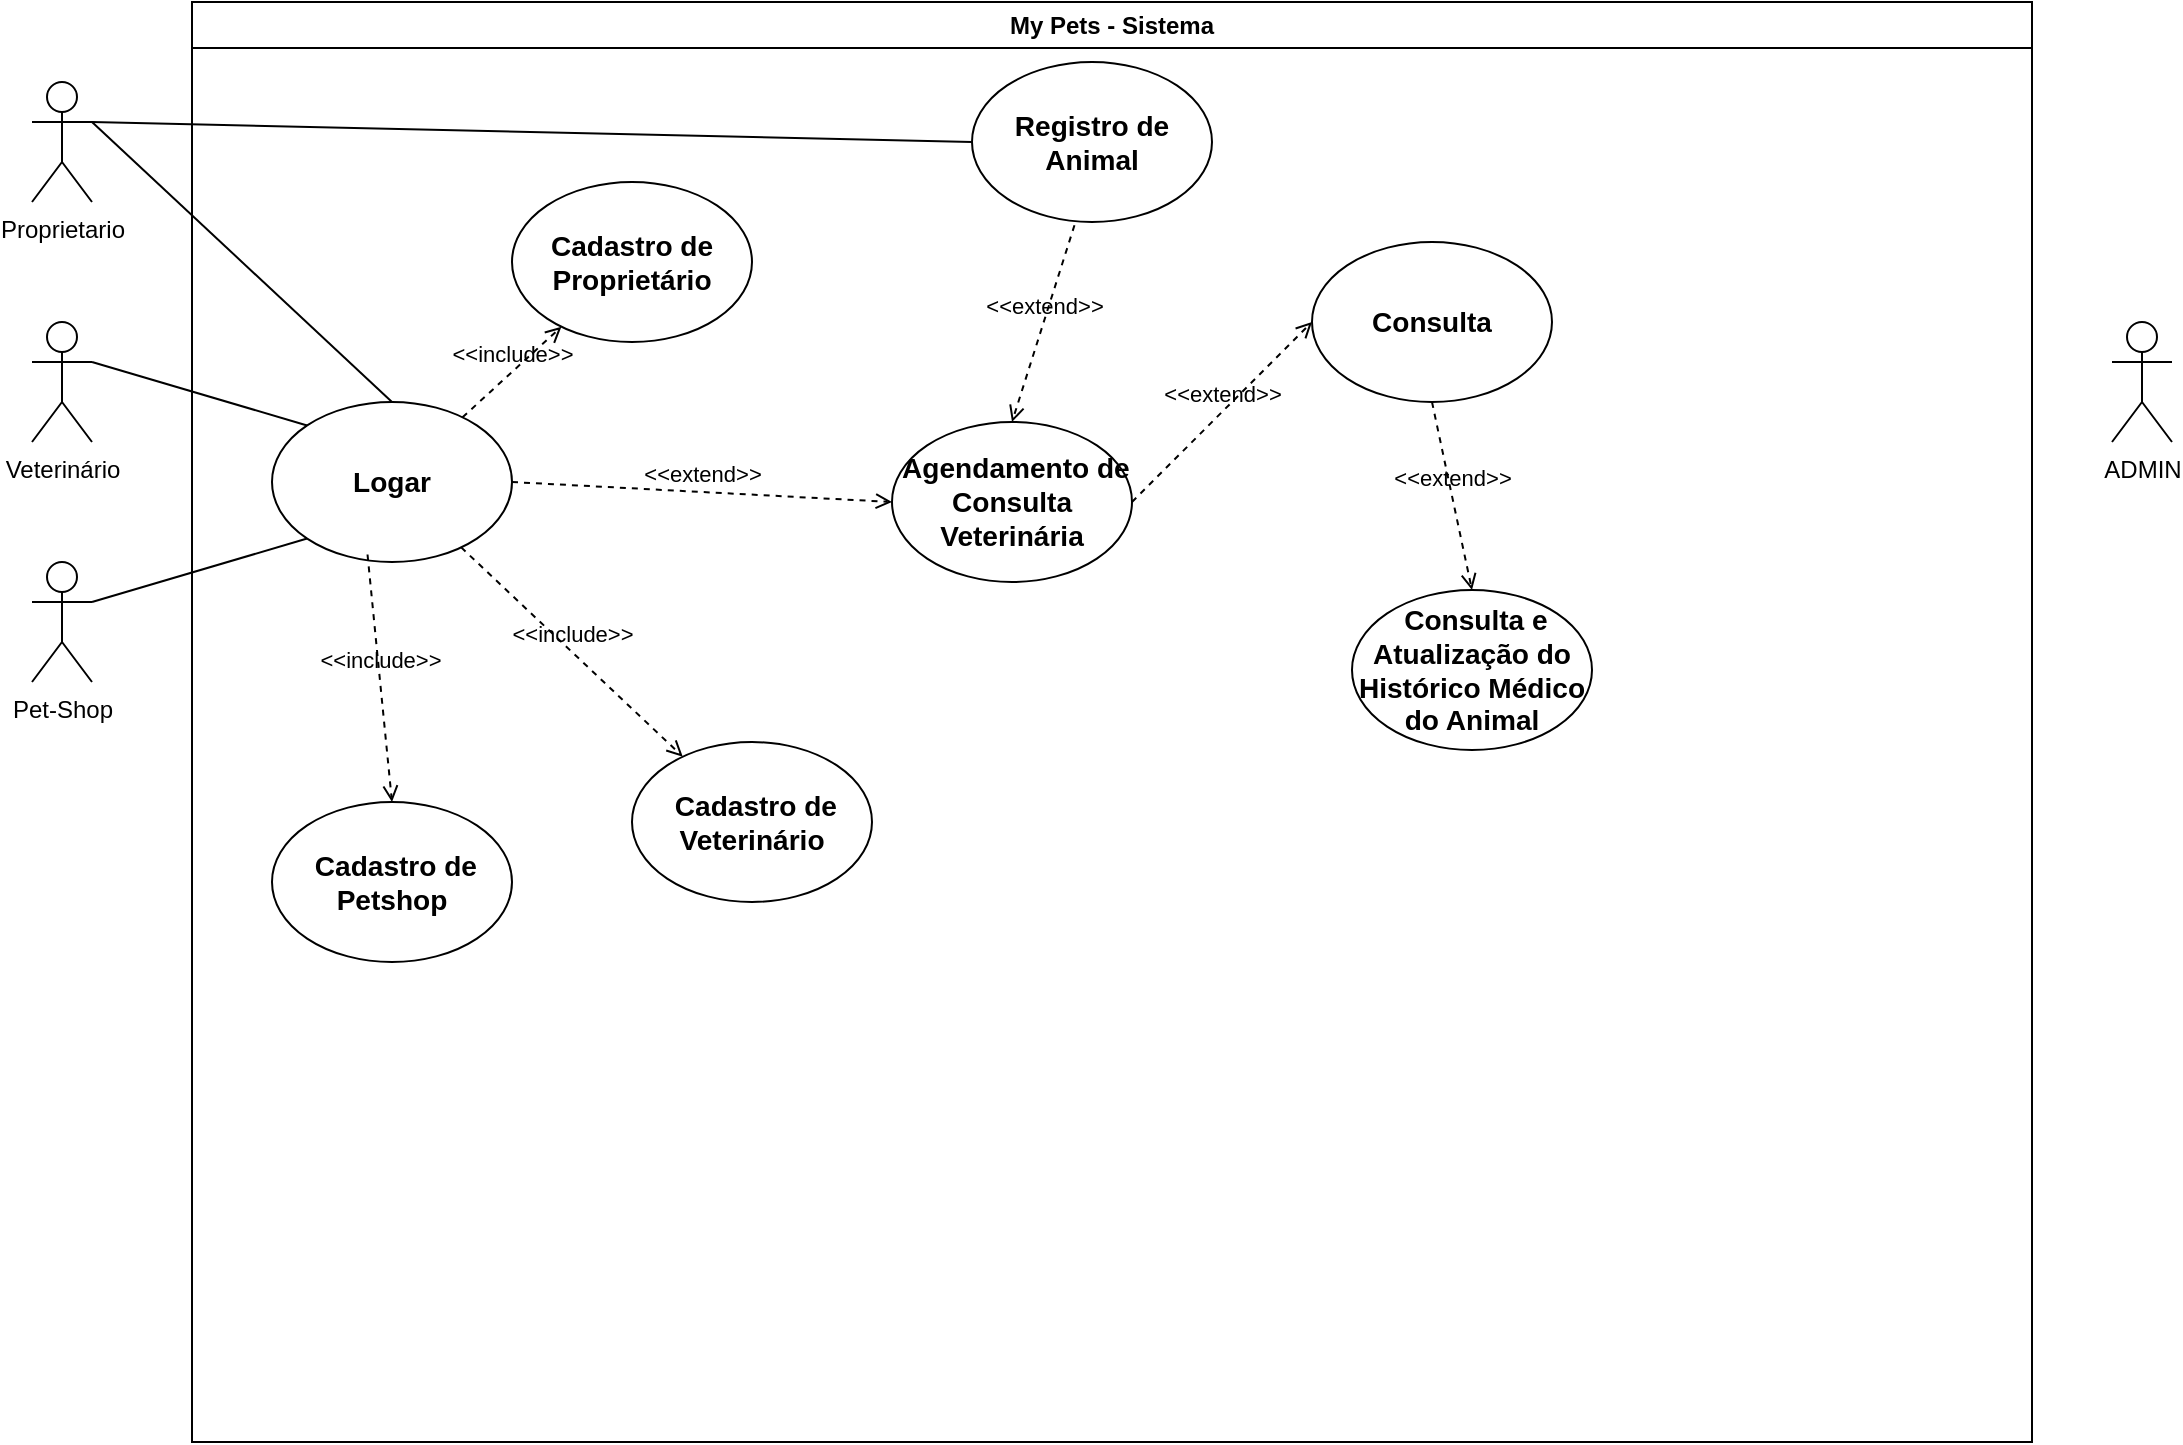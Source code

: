 <mxfile version="24.7.10">
  <diagram name="Página-1" id="SuCYYnUPxGJdnPJ4EsLQ">
    <mxGraphModel dx="1009" dy="539" grid="1" gridSize="10" guides="1" tooltips="1" connect="1" arrows="1" fold="1" page="1" pageScale="1" pageWidth="1169" pageHeight="827" math="0" shadow="0">
      <root>
        <mxCell id="0" />
        <mxCell id="1" parent="0" />
        <mxCell id="Clqos_Tl6hFGt3WGWj2Z-1" value="Proprietario" style="shape=umlActor;verticalLabelPosition=bottom;verticalAlign=top;html=1;outlineConnect=0;" parent="1" vertex="1">
          <mxGeometry x="40" y="80" width="30" height="60" as="geometry" />
        </mxCell>
        <mxCell id="Clqos_Tl6hFGt3WGWj2Z-2" value="Veterinário" style="shape=umlActor;verticalLabelPosition=bottom;verticalAlign=top;html=1;outlineConnect=0;" parent="1" vertex="1">
          <mxGeometry x="40" y="200" width="30" height="60" as="geometry" />
        </mxCell>
        <mxCell id="Clqos_Tl6hFGt3WGWj2Z-3" value="Pet-Shop" style="shape=umlActor;verticalLabelPosition=bottom;verticalAlign=top;html=1;outlineConnect=0;" parent="1" vertex="1">
          <mxGeometry x="40" y="320" width="30" height="60" as="geometry" />
        </mxCell>
        <mxCell id="Clqos_Tl6hFGt3WGWj2Z-4" value="ADMIN" style="shape=umlActor;verticalLabelPosition=bottom;verticalAlign=top;html=1;outlineConnect=0;" parent="1" vertex="1">
          <mxGeometry x="1080" y="200" width="30" height="60" as="geometry" />
        </mxCell>
        <mxCell id="Clqos_Tl6hFGt3WGWj2Z-15" value="My Pets - Sistema" style="swimlane;whiteSpace=wrap;html=1;" parent="1" vertex="1">
          <mxGeometry x="120" y="40" width="920" height="720" as="geometry" />
        </mxCell>
        <mxCell id="Clqos_Tl6hFGt3WGWj2Z-16" value="&lt;h3 class=&quot;western&quot;&gt;&lt;strong&gt;Cadastro de Proprietário&lt;/strong&gt;&lt;/h3&gt;" style="ellipse;whiteSpace=wrap;html=1;" parent="Clqos_Tl6hFGt3WGWj2Z-15" vertex="1">
          <mxGeometry x="160" y="90" width="120" height="80" as="geometry" />
        </mxCell>
        <mxCell id="Clqos_Tl6hFGt3WGWj2Z-17" value="&lt;h3 class=&quot;western&quot;&gt;&lt;strong&gt;Logar&lt;/strong&gt;&lt;/h3&gt;" style="ellipse;whiteSpace=wrap;html=1;" parent="Clqos_Tl6hFGt3WGWj2Z-15" vertex="1">
          <mxGeometry x="40" y="200" width="120" height="80" as="geometry" />
        </mxCell>
        <mxCell id="Clqos_Tl6hFGt3WGWj2Z-19" value="&lt;h3 class=&quot;western&quot;&gt;&lt;strong&gt;Registro de Animal&lt;/strong&gt;&lt;/h3&gt;" style="ellipse;whiteSpace=wrap;html=1;" parent="Clqos_Tl6hFGt3WGWj2Z-15" vertex="1">
          <mxGeometry x="390" y="30" width="120" height="80" as="geometry" />
        </mxCell>
        <mxCell id="Clqos_Tl6hFGt3WGWj2Z-18" value="&lt;h3 class=&quot;western&quot;&gt;&amp;nbsp;Cadastro de Veterinário&lt;/h3&gt;" style="ellipse;whiteSpace=wrap;html=1;" parent="Clqos_Tl6hFGt3WGWj2Z-15" vertex="1">
          <mxGeometry x="220" y="370" width="120" height="80" as="geometry" />
        </mxCell>
        <mxCell id="Clqos_Tl6hFGt3WGWj2Z-20" value="&lt;h3 class=&quot;western&quot;&gt;&amp;nbsp;Cadastro de Petshop&lt;/h3&gt;" style="ellipse;whiteSpace=wrap;html=1;" parent="Clqos_Tl6hFGt3WGWj2Z-15" vertex="1">
          <mxGeometry x="40" y="400" width="120" height="80" as="geometry" />
        </mxCell>
        <mxCell id="Clqos_Tl6hFGt3WGWj2Z-22" value="&lt;h3 class=&quot;western&quot;&gt;&amp;nbsp;Agendamento de Consulta Veterinária&lt;/h3&gt;" style="ellipse;whiteSpace=wrap;html=1;" parent="Clqos_Tl6hFGt3WGWj2Z-15" vertex="1">
          <mxGeometry x="350" y="210" width="120" height="80" as="geometry" />
        </mxCell>
        <mxCell id="Clqos_Tl6hFGt3WGWj2Z-23" value="&lt;h3 class=&quot;western&quot;&gt;&amp;nbsp;Consulta e Atualização do Histórico Médico do Animal&lt;/h3&gt;" style="ellipse;whiteSpace=wrap;html=1;" parent="Clqos_Tl6hFGt3WGWj2Z-15" vertex="1">
          <mxGeometry x="580" y="294" width="120" height="80" as="geometry" />
        </mxCell>
        <mxCell id="Clqos_Tl6hFGt3WGWj2Z-27" value="&amp;lt;&amp;lt;include&amp;gt;&amp;gt;" style="html=1;verticalAlign=bottom;labelBackgroundColor=none;endArrow=open;endFill=0;dashed=1;rounded=0;" parent="Clqos_Tl6hFGt3WGWj2Z-15" source="Clqos_Tl6hFGt3WGWj2Z-17" target="Clqos_Tl6hFGt3WGWj2Z-16" edge="1">
          <mxGeometry width="160" relative="1" as="geometry">
            <mxPoint x="140" y="170" as="sourcePoint" />
            <mxPoint x="410" y="359.38" as="targetPoint" />
          </mxGeometry>
        </mxCell>
        <mxCell id="Clqos_Tl6hFGt3WGWj2Z-29" value="&amp;lt;&amp;lt;include&amp;gt;&amp;gt;" style="html=1;verticalAlign=bottom;labelBackgroundColor=none;endArrow=open;endFill=0;dashed=1;rounded=0;exitX=0.398;exitY=0.953;exitDx=0;exitDy=0;exitPerimeter=0;entryX=0.5;entryY=0;entryDx=0;entryDy=0;" parent="Clqos_Tl6hFGt3WGWj2Z-15" source="Clqos_Tl6hFGt3WGWj2Z-17" target="Clqos_Tl6hFGt3WGWj2Z-20" edge="1">
          <mxGeometry width="160" relative="1" as="geometry">
            <mxPoint x="270" y="379.38" as="sourcePoint" />
            <mxPoint x="430" y="379.38" as="targetPoint" />
          </mxGeometry>
        </mxCell>
        <mxCell id="Clqos_Tl6hFGt3WGWj2Z-28" value="&amp;lt;&amp;lt;include&amp;gt;&amp;gt;" style="html=1;verticalAlign=bottom;labelBackgroundColor=none;endArrow=open;endFill=0;dashed=1;rounded=0;" parent="Clqos_Tl6hFGt3WGWj2Z-15" source="Clqos_Tl6hFGt3WGWj2Z-17" target="Clqos_Tl6hFGt3WGWj2Z-18" edge="1">
          <mxGeometry width="160" relative="1" as="geometry">
            <mxPoint x="260" y="369.38" as="sourcePoint" />
            <mxPoint x="420" y="369.38" as="targetPoint" />
          </mxGeometry>
        </mxCell>
        <mxCell id="Clqos_Tl6hFGt3WGWj2Z-33" value="&amp;lt;&amp;lt;extend&amp;gt;&amp;gt;" style="html=1;verticalAlign=bottom;labelBackgroundColor=none;endArrow=open;endFill=0;dashed=1;rounded=0;entryX=0.5;entryY=0;entryDx=0;entryDy=0;exitX=0.5;exitY=1;exitDx=0;exitDy=0;" parent="Clqos_Tl6hFGt3WGWj2Z-15" source="HcaiznJlGV5WDNEf7o0Q-1" target="Clqos_Tl6hFGt3WGWj2Z-23" edge="1">
          <mxGeometry width="160" relative="1" as="geometry">
            <mxPoint x="340" y="240" as="sourcePoint" />
            <mxPoint x="500" y="240" as="targetPoint" />
          </mxGeometry>
        </mxCell>
        <mxCell id="Clqos_Tl6hFGt3WGWj2Z-35" value="&amp;lt;&amp;lt;extend&amp;gt;&amp;gt;" style="html=1;verticalAlign=bottom;labelBackgroundColor=none;endArrow=open;endFill=0;dashed=1;rounded=0;entryX=0;entryY=0.5;entryDx=0;entryDy=0;exitX=1;exitY=0.5;exitDx=0;exitDy=0;" parent="Clqos_Tl6hFGt3WGWj2Z-15" source="Clqos_Tl6hFGt3WGWj2Z-17" target="Clqos_Tl6hFGt3WGWj2Z-22" edge="1">
          <mxGeometry width="160" relative="1" as="geometry">
            <mxPoint x="440" y="250" as="sourcePoint" />
            <mxPoint x="430" y="330" as="targetPoint" />
          </mxGeometry>
        </mxCell>
        <mxCell id="HcaiznJlGV5WDNEf7o0Q-1" value="&lt;font style=&quot;font-size: 14px;&quot;&gt;&lt;b&gt;Consulta&lt;/b&gt;&lt;/font&gt;" style="ellipse;whiteSpace=wrap;html=1;" vertex="1" parent="Clqos_Tl6hFGt3WGWj2Z-15">
          <mxGeometry x="560" y="120" width="120" height="80" as="geometry" />
        </mxCell>
        <mxCell id="HcaiznJlGV5WDNEf7o0Q-2" value="&amp;lt;&amp;lt;extend&amp;gt;&amp;gt;" style="html=1;verticalAlign=bottom;labelBackgroundColor=none;endArrow=open;endFill=0;dashed=1;rounded=0;entryX=0;entryY=0.5;entryDx=0;entryDy=0;exitX=1;exitY=0.5;exitDx=0;exitDy=0;" edge="1" parent="Clqos_Tl6hFGt3WGWj2Z-15" source="Clqos_Tl6hFGt3WGWj2Z-22" target="HcaiznJlGV5WDNEf7o0Q-1">
          <mxGeometry width="160" relative="1" as="geometry">
            <mxPoint x="640" y="260" as="sourcePoint" />
            <mxPoint x="620" y="370" as="targetPoint" />
          </mxGeometry>
        </mxCell>
        <mxCell id="HcaiznJlGV5WDNEf7o0Q-3" value="&amp;lt;&amp;lt;extend&amp;gt;&amp;gt;" style="html=1;verticalAlign=bottom;labelBackgroundColor=none;endArrow=open;endFill=0;dashed=1;rounded=0;entryX=0.5;entryY=0;entryDx=0;entryDy=0;exitX=0.427;exitY=1.02;exitDx=0;exitDy=0;exitPerimeter=0;" edge="1" parent="Clqos_Tl6hFGt3WGWj2Z-15" source="Clqos_Tl6hFGt3WGWj2Z-19" target="Clqos_Tl6hFGt3WGWj2Z-22">
          <mxGeometry width="160" relative="1" as="geometry">
            <mxPoint x="500" y="210" as="sourcePoint" />
            <mxPoint x="570" y="170" as="targetPoint" />
          </mxGeometry>
        </mxCell>
        <mxCell id="Clqos_Tl6hFGt3WGWj2Z-25" value="" style="endArrow=none;html=1;rounded=0;exitX=1;exitY=0.333;exitDx=0;exitDy=0;exitPerimeter=0;entryX=0;entryY=0;entryDx=0;entryDy=0;" parent="1" source="Clqos_Tl6hFGt3WGWj2Z-2" target="Clqos_Tl6hFGt3WGWj2Z-17" edge="1">
          <mxGeometry width="50" height="50" relative="1" as="geometry">
            <mxPoint x="180" y="140" as="sourcePoint" />
            <mxPoint x="230" y="90" as="targetPoint" />
          </mxGeometry>
        </mxCell>
        <mxCell id="Clqos_Tl6hFGt3WGWj2Z-26" value="" style="endArrow=none;html=1;rounded=0;entryX=1;entryY=0.333;entryDx=0;entryDy=0;entryPerimeter=0;exitX=0;exitY=1;exitDx=0;exitDy=0;" parent="1" source="Clqos_Tl6hFGt3WGWj2Z-17" target="Clqos_Tl6hFGt3WGWj2Z-3" edge="1">
          <mxGeometry width="50" height="50" relative="1" as="geometry">
            <mxPoint x="180" y="350" as="sourcePoint" />
            <mxPoint x="240" y="100" as="targetPoint" />
          </mxGeometry>
        </mxCell>
        <mxCell id="Clqos_Tl6hFGt3WGWj2Z-24" value="" style="endArrow=none;html=1;rounded=0;exitX=1;exitY=0.333;exitDx=0;exitDy=0;exitPerimeter=0;entryX=0.5;entryY=0;entryDx=0;entryDy=0;" parent="1" source="Clqos_Tl6hFGt3WGWj2Z-1" target="Clqos_Tl6hFGt3WGWj2Z-17" edge="1">
          <mxGeometry width="50" height="50" relative="1" as="geometry">
            <mxPoint x="170" y="130" as="sourcePoint" />
            <mxPoint x="220" y="80" as="targetPoint" />
          </mxGeometry>
        </mxCell>
        <mxCell id="Clqos_Tl6hFGt3WGWj2Z-31" value="" style="endArrow=none;html=1;rounded=0;exitX=1;exitY=0.333;exitDx=0;exitDy=0;entryX=0;entryY=0.5;entryDx=0;entryDy=0;exitPerimeter=0;" parent="1" source="Clqos_Tl6hFGt3WGWj2Z-1" target="Clqos_Tl6hFGt3WGWj2Z-19" edge="1">
          <mxGeometry width="50" height="50" relative="1" as="geometry">
            <mxPoint x="320" y="210" as="sourcePoint" />
            <mxPoint x="550" y="190" as="targetPoint" />
          </mxGeometry>
        </mxCell>
      </root>
    </mxGraphModel>
  </diagram>
</mxfile>

